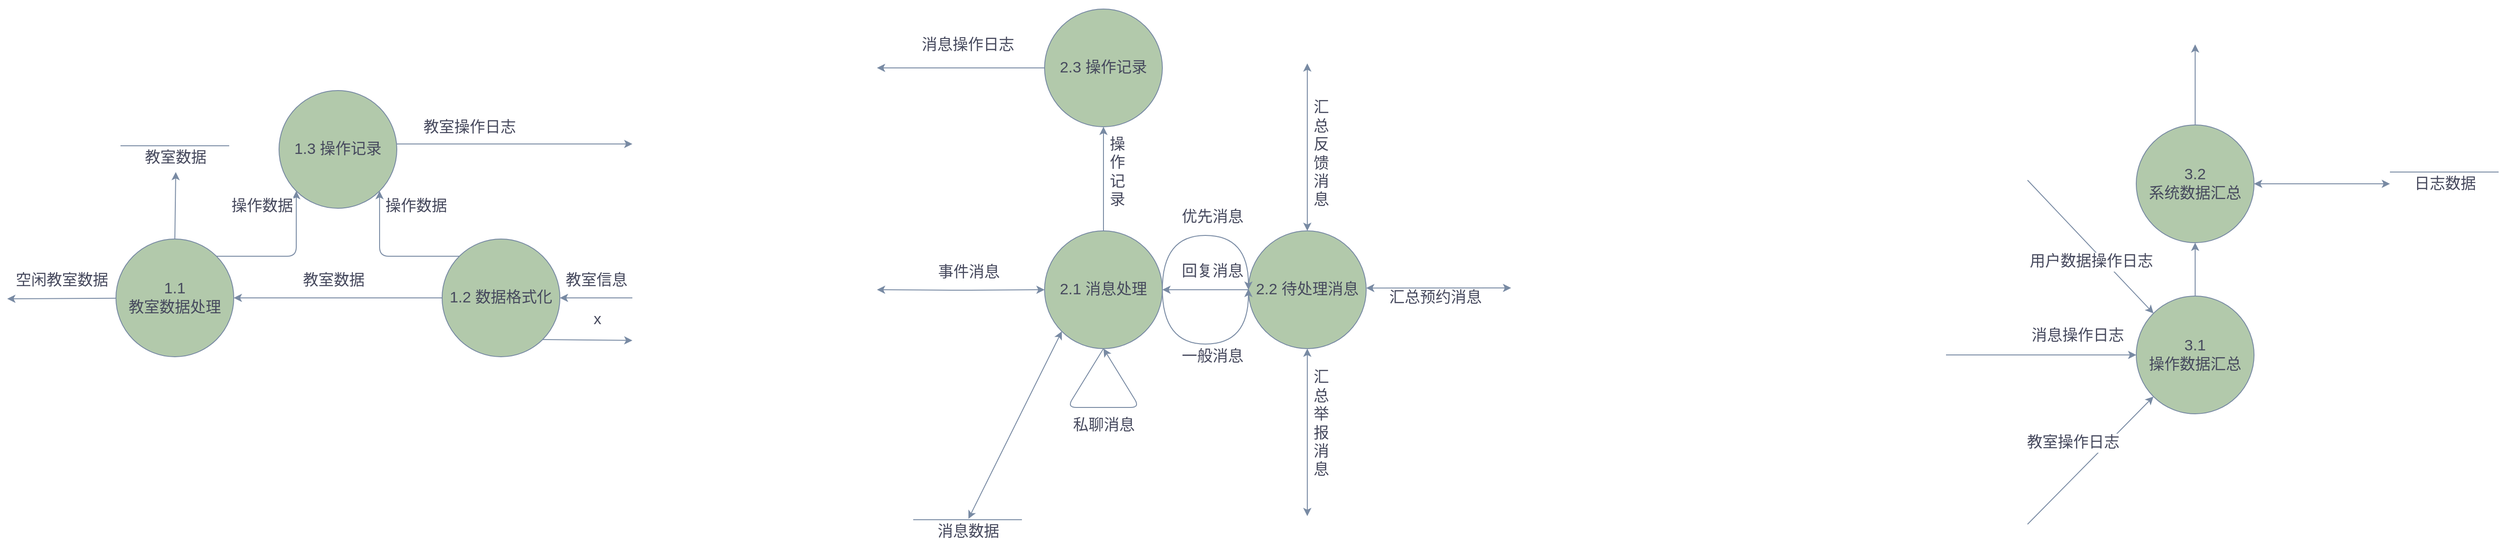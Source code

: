 <mxfile version="14.6.13" type="device"><diagram id="WDbfM3GLgV5W2_nEn5EO" name="第 1 页"><mxGraphModel dx="1580" dy="1087" grid="1" gridSize="10" guides="1" tooltips="1" connect="1" arrows="1" fold="1" page="1" pageScale="1" pageWidth="1654" pageHeight="1169" math="0" shadow="0"><root><mxCell id="0"/><mxCell id="1" parent="0"/><mxCell id="OBdQca6kWZTfmmDvr-2i-10" style="orthogonalLoop=1;jettySize=auto;html=1;fontSize=17;strokeColor=#788AA3;fontColor=#46495D;" parent="1" source="OBdQca6kWZTfmmDvr-2i-17" edge="1"><mxGeometry relative="1" as="geometry"><mxPoint x="260" y="470" as="sourcePoint"/><mxPoint x="60" y="520" as="targetPoint"/></mxGeometry></mxCell><mxCell id="OBdQca6kWZTfmmDvr-2i-14" style="orthogonalLoop=1;jettySize=auto;html=1;fontSize=17;jumpStyle=arc;jumpSize=11;startArrow=none;startFill=0;exitX=0.5;exitY=0;exitDx=0;exitDy=0;strokeColor=#788AA3;fontColor=#46495D;" parent="1" source="OBdQca6kWZTfmmDvr-2i-17" edge="1"><mxGeometry relative="1" as="geometry"><mxPoint x="-70" y="430" as="sourcePoint"/><mxPoint x="246" y="380" as="targetPoint"/></mxGeometry></mxCell><mxCell id="OBdQca6kWZTfmmDvr-2i-15" value="教室数据" style="line;strokeWidth=1;fillColor=none;align=left;verticalAlign=middle;spacingTop=-1;spacingLeft=-95;spacingRight=3;rotatable=0;labelPosition=right;points=[];portConstraint=eastwest;fontSize=17;spacingBottom=-23;strokeColor=#788AA3;fontColor=#46495D;" parent="1" vertex="1"><mxGeometry x="185" y="347" width="120" height="8" as="geometry"/></mxCell><mxCell id="OBdQca6kWZTfmmDvr-2i-16" style="orthogonalLoop=1;jettySize=auto;html=1;exitX=0.992;exitY=0.454;exitDx=0;exitDy=0;startArrow=none;startFill=0;jumpStyle=arc;jumpSize=10;edgeStyle=orthogonalEdgeStyle;strokeColor=#788AA3;fontColor=#46495D;exitPerimeter=0;" parent="1" source="OBdQca6kWZTfmmDvr-2i-25" edge="1"><mxGeometry relative="1" as="geometry"><mxPoint x="750" y="349" as="targetPoint"/></mxGeometry></mxCell><mxCell id="OBdQca6kWZTfmmDvr-2i-26" style="edgeStyle=orthogonalEdgeStyle;orthogonalLoop=1;jettySize=auto;html=1;entryX=0;entryY=1;entryDx=0;entryDy=0;strokeColor=#788AA3;fontColor=#46495D;exitX=1;exitY=0;exitDx=0;exitDy=0;" parent="1" source="OBdQca6kWZTfmmDvr-2i-17" target="OBdQca6kWZTfmmDvr-2i-25" edge="1"><mxGeometry relative="1" as="geometry"/></mxCell><mxCell id="OBdQca6kWZTfmmDvr-2i-17" value="1.1&lt;br&gt;教室数据处理" style="ellipse;whiteSpace=wrap;html=1;aspect=fixed;fontSize=17;fillColor=#B2C9AB;strokeColor=#788AA3;fontColor=#46495D;" parent="1" vertex="1"><mxGeometry x="180" y="454" width="130" height="130" as="geometry"/></mxCell><mxCell id="OBdQca6kWZTfmmDvr-2i-18" value="教室操作日志" style="edgeLabel;html=1;align=center;verticalAlign=middle;resizable=0;points=[];fontSize=17;rotation=0;fontColor=#46495D;" parent="1" vertex="1" connectable="0"><mxGeometry x="570.005" y="360.003" as="geometry"><mxPoint y="-29" as="offset"/></mxGeometry></mxCell><mxCell id="OBdQca6kWZTfmmDvr-2i-19" style="orthogonalLoop=1;jettySize=auto;html=1;entryX=1;entryY=0.5;entryDx=0;entryDy=0;fontSize=17;edgeStyle=elbowEdgeStyle;strokeColor=#788AA3;fontColor=#46495D;" parent="1" target="OBdQca6kWZTfmmDvr-2i-21" edge="1"><mxGeometry relative="1" as="geometry"><mxPoint x="750" y="519" as="sourcePoint"/><mxPoint x="370.0" y="520" as="targetPoint"/><Array as="points"><mxPoint x="690" y="500"/><mxPoint x="760" y="420"/></Array></mxGeometry></mxCell><mxCell id="OBdQca6kWZTfmmDvr-2i-20" value="教室信息" style="edgeLabel;html=1;align=center;verticalAlign=middle;resizable=0;points=[];fontSize=17;fontColor=#46495D;" parent="OBdQca6kWZTfmmDvr-2i-19" vertex="1" connectable="0"><mxGeometry x="0.084" y="-3" relative="1" as="geometry"><mxPoint x="3" y="-16" as="offset"/></mxGeometry></mxCell><mxCell id="OBdQca6kWZTfmmDvr-2i-22" style="edgeStyle=orthogonalEdgeStyle;orthogonalLoop=1;jettySize=auto;html=1;strokeColor=#788AA3;fontColor=#46495D;" parent="1" source="OBdQca6kWZTfmmDvr-2i-21" target="OBdQca6kWZTfmmDvr-2i-17" edge="1"><mxGeometry relative="1" as="geometry"/></mxCell><mxCell id="OBdQca6kWZTfmmDvr-2i-30" style="edgeStyle=orthogonalEdgeStyle;orthogonalLoop=1;jettySize=auto;html=1;entryX=1;entryY=1;entryDx=0;entryDy=0;strokeColor=#788AA3;fontColor=#46495D;exitX=0;exitY=0;exitDx=0;exitDy=0;" parent="1" source="OBdQca6kWZTfmmDvr-2i-21" target="OBdQca6kWZTfmmDvr-2i-25" edge="1"><mxGeometry relative="1" as="geometry"/></mxCell><mxCell id="OBdQca6kWZTfmmDvr-2i-33" style="orthogonalLoop=1;jettySize=auto;html=1;exitX=1;exitY=1;exitDx=0;exitDy=0;startArrow=none;startFill=0;strokeColor=#788AA3;fontColor=#46495D;" parent="1" source="OBdQca6kWZTfmmDvr-2i-21" edge="1"><mxGeometry relative="1" as="geometry"><mxPoint x="750" y="566" as="targetPoint"/></mxGeometry></mxCell><mxCell id="OBdQca6kWZTfmmDvr-2i-21" value="1.2 数据格式化" style="ellipse;whiteSpace=wrap;html=1;aspect=fixed;fontSize=17;fillColor=#B2C9AB;strokeColor=#788AA3;fontColor=#46495D;" parent="1" vertex="1"><mxGeometry x="540" y="454" width="130" height="130" as="geometry"/></mxCell><mxCell id="OBdQca6kWZTfmmDvr-2i-24" value="教室数据" style="edgeLabel;html=1;align=center;verticalAlign=middle;resizable=0;points=[];fontSize=17;rotation=0;fontColor=#46495D;" parent="1" vertex="1" connectable="0"><mxGeometry x="420.005" y="500.003" as="geometry"/></mxCell><mxCell id="OBdQca6kWZTfmmDvr-2i-25" value="1.3 操作记录" style="ellipse;whiteSpace=wrap;html=1;aspect=fixed;fontSize=17;fillColor=#B2C9AB;strokeColor=#788AA3;fontColor=#46495D;" parent="1" vertex="1"><mxGeometry x="360" y="290" width="130" height="130" as="geometry"/></mxCell><mxCell id="OBdQca6kWZTfmmDvr-2i-29" value="操作数据" style="edgeLabel;html=1;align=center;verticalAlign=middle;resizable=0;points=[];fontSize=17;rotation=0;fontColor=#46495D;" parent="1" vertex="1" connectable="0"><mxGeometry x="500.005" y="190.003" as="geometry"><mxPoint x="-159" y="228" as="offset"/></mxGeometry></mxCell><mxCell id="OBdQca6kWZTfmmDvr-2i-31" value="操作数据" style="edgeLabel;html=1;align=center;verticalAlign=middle;resizable=0;points=[];fontSize=17;rotation=0;fontColor=#46495D;" parent="1" vertex="1" connectable="0"><mxGeometry x="670.005" y="190.003" as="geometry"><mxPoint x="-159" y="228" as="offset"/></mxGeometry></mxCell><mxCell id="OBdQca6kWZTfmmDvr-2i-34" value="x" style="edgeLabel;html=1;align=center;verticalAlign=middle;resizable=0;points=[];fontSize=17;rotation=0;fontColor=#46495D;" parent="1" vertex="1" connectable="0"><mxGeometry x="870.005" y="315.003" as="geometry"><mxPoint x="-159" y="228" as="offset"/></mxGeometry></mxCell><mxCell id="OBdQca6kWZTfmmDvr-2i-35" value="空闲教室数据" style="edgeLabel;html=1;align=center;verticalAlign=middle;resizable=0;points=[];fontSize=17;rotation=0;fontColor=#46495D;" parent="1" vertex="1" connectable="0"><mxGeometry x="120.005" y="500.003" as="geometry"/></mxCell><mxCell id="OBdQca6kWZTfmmDvr-2i-36" style="edgeStyle=orthogonalEdgeStyle;orthogonalLoop=1;jettySize=auto;html=1;exitX=0.5;exitY=1;exitDx=0;exitDy=0;fontSize=17;startArrow=classic;startFill=1;strokeColor=#788AA3;fontColor=#46495D;" parent="1" source="OBdQca6kWZTfmmDvr-2i-51" edge="1"><mxGeometry relative="1" as="geometry"><mxPoint x="1560" y="735" as="sourcePoint"/><mxPoint x="1495" y="760" as="targetPoint"/></mxGeometry></mxCell><mxCell id="OBdQca6kWZTfmmDvr-2i-37" value="汇&lt;br&gt;总&lt;br&gt;举&lt;br&gt;报&lt;br&gt;消&lt;br&gt;息" style="edgeLabel;html=1;align=center;verticalAlign=middle;resizable=0;points=[];fontSize=17;fontColor=#46495D;" parent="OBdQca6kWZTfmmDvr-2i-36" vertex="1" connectable="0"><mxGeometry x="-0.386" y="-1" relative="1" as="geometry"><mxPoint x="16" y="26" as="offset"/></mxGeometry></mxCell><mxCell id="OBdQca6kWZTfmmDvr-2i-67" style="edgeStyle=none;orthogonalLoop=1;jettySize=auto;html=1;entryX=0.5;entryY=1;entryDx=0;entryDy=0;startArrow=none;startFill=0;strokeColor=#788AA3;fontColor=#46495D;" parent="1" source="OBdQca6kWZTfmmDvr-2i-41" target="OBdQca6kWZTfmmDvr-2i-66" edge="1"><mxGeometry relative="1" as="geometry"/></mxCell><mxCell id="OBdQca6kWZTfmmDvr-2i-41" value="2.1 消息处理" style="ellipse;whiteSpace=wrap;html=1;aspect=fixed;fontSize=17;fillColor=#B2C9AB;strokeColor=#788AA3;fontColor=#46495D;" parent="1" vertex="1"><mxGeometry x="1205" y="445" width="130" height="130" as="geometry"/></mxCell><mxCell id="OBdQca6kWZTfmmDvr-2i-42" style="edgeStyle=orthogonalEdgeStyle;orthogonalLoop=1;jettySize=auto;html=1;entryX=0;entryY=0.5;entryDx=0;entryDy=0;fontSize=17;startArrow=classic;startFill=1;strokeColor=#788AA3;fontColor=#46495D;" parent="1" target="OBdQca6kWZTfmmDvr-2i-41" edge="1"><mxGeometry relative="1" as="geometry"><mxPoint x="1020" y="510" as="sourcePoint"/><mxPoint x="1159.038" y="464.038" as="targetPoint"/></mxGeometry></mxCell><mxCell id="OBdQca6kWZTfmmDvr-2i-43" value="事件消息" style="edgeLabel;html=1;align=center;verticalAlign=middle;resizable=0;points=[];fontSize=17;fontColor=#46495D;" parent="OBdQca6kWZTfmmDvr-2i-42" vertex="1" connectable="0"><mxGeometry x="-0.2" y="4" relative="1" as="geometry"><mxPoint x="27" y="-16" as="offset"/></mxGeometry></mxCell><mxCell id="OBdQca6kWZTfmmDvr-2i-44" style="orthogonalLoop=1;jettySize=auto;html=1;fontSize=17;startArrow=classic;startFill=1;elbow=vertical;exitX=0.5;exitY=0;exitDx=0;exitDy=0;strokeColor=#788AA3;fontColor=#46495D;" parent="1" source="OBdQca6kWZTfmmDvr-2i-51" edge="1"><mxGeometry relative="1" as="geometry"><mxPoint x="1670" y="265" as="sourcePoint"/><mxPoint x="1495" y="260" as="targetPoint"/></mxGeometry></mxCell><mxCell id="OBdQca6kWZTfmmDvr-2i-45" value="汇&lt;br&gt;总&lt;br&gt;反&lt;br&gt;馈&lt;br&gt;消&lt;br&gt;息" style="edgeLabel;html=1;align=center;verticalAlign=middle;resizable=0;points=[];fontSize=17;fontColor=#46495D;" parent="OBdQca6kWZTfmmDvr-2i-44" vertex="1" connectable="0"><mxGeometry x="-0.017" y="-1" relative="1" as="geometry"><mxPoint x="14" y="6" as="offset"/></mxGeometry></mxCell><mxCell id="OBdQca6kWZTfmmDvr-2i-46" style="orthogonalLoop=1;jettySize=auto;html=1;entryX=0.508;entryY=0.375;entryDx=0;entryDy=0;entryPerimeter=0;fontSize=17;jumpStyle=arc;jumpSize=11;startArrow=classic;startFill=1;exitX=0;exitY=1;exitDx=0;exitDy=0;strokeColor=#788AA3;fontColor=#46495D;" parent="1" source="OBdQca6kWZTfmmDvr-2i-41" target="OBdQca6kWZTfmmDvr-2i-47" edge="1"><mxGeometry relative="1" as="geometry"><mxPoint x="1709.038" y="43.002" as="sourcePoint"/></mxGeometry></mxCell><mxCell id="OBdQca6kWZTfmmDvr-2i-47" value="消息数据" style="line;strokeWidth=1;fillColor=none;align=left;verticalAlign=middle;spacingTop=-1;spacingLeft=-95;spacingRight=3;rotatable=0;labelPosition=right;points=[];portConstraint=eastwest;fontSize=17;spacingBottom=-23;strokeColor=#788AA3;fontColor=#46495D;" parent="1" vertex="1"><mxGeometry x="1060" y="760" width="120" height="8" as="geometry"/></mxCell><mxCell id="9fQ9c-6hkWHslwVlitSj-8" style="edgeStyle=orthogonalEdgeStyle;curved=1;sketch=0;orthogonalLoop=1;jettySize=auto;html=1;entryX=1;entryY=0.5;entryDx=0;entryDy=0;fontColor=#46495D;startArrow=none;startFill=0;strokeColor=#788AA3;fillColor=#B2C9AB;" parent="1" source="OBdQca6kWZTfmmDvr-2i-51" target="OBdQca6kWZTfmmDvr-2i-41" edge="1"><mxGeometry relative="1" as="geometry"/></mxCell><mxCell id="OBdQca6kWZTfmmDvr-2i-51" value="2.2 待处理消息" style="ellipse;whiteSpace=wrap;html=1;aspect=fixed;fontSize=17;fillColor=#B2C9AB;strokeColor=#788AA3;fontColor=#46495D;" parent="1" vertex="1"><mxGeometry x="1430" y="445" width="130" height="130" as="geometry"/></mxCell><mxCell id="OBdQca6kWZTfmmDvr-2i-62" style="orthogonalLoop=1;jettySize=auto;html=1;fontSize=17;startArrow=classic;startFill=1;elbow=vertical;exitX=1;exitY=0.5;exitDx=0;exitDy=0;strokeColor=#788AA3;fontColor=#46495D;" parent="1" edge="1"><mxGeometry relative="1" as="geometry"><mxPoint x="1560.0" y="508.09" as="sourcePoint"/><mxPoint x="1720" y="508" as="targetPoint"/></mxGeometry></mxCell><mxCell id="OBdQca6kWZTfmmDvr-2i-63" value="汇总预约消息" style="edgeLabel;html=1;align=center;verticalAlign=middle;resizable=0;points=[];fontSize=17;fontColor=#46495D;" parent="OBdQca6kWZTfmmDvr-2i-62" vertex="1" connectable="0"><mxGeometry x="-0.017" y="-1" relative="1" as="geometry"><mxPoint x="-3" y="10" as="offset"/></mxGeometry></mxCell><mxCell id="OBdQca6kWZTfmmDvr-2i-64" style="orthogonalLoop=1;jettySize=auto;html=1;exitX=0;exitY=0.5;exitDx=0;exitDy=0;startArrow=none;startFill=0;jumpStyle=arc;jumpSize=10;edgeStyle=orthogonalEdgeStyle;strokeColor=#788AA3;fontColor=#46495D;" parent="1" source="OBdQca6kWZTfmmDvr-2i-66" edge="1"><mxGeometry relative="1" as="geometry"><mxPoint x="1020" y="265" as="targetPoint"/></mxGeometry></mxCell><mxCell id="OBdQca6kWZTfmmDvr-2i-65" value="消息操作日志" style="edgeLabel;html=1;align=center;verticalAlign=middle;resizable=0;points=[];fontSize=17;rotation=0;fontColor=#46495D;" parent="1" vertex="1" connectable="0"><mxGeometry x="1120.005" y="240.003" as="geometry"/></mxCell><mxCell id="OBdQca6kWZTfmmDvr-2i-66" value="2.3 操作记录" style="ellipse;whiteSpace=wrap;html=1;aspect=fixed;fontSize=17;fillColor=#B2C9AB;strokeColor=#788AA3;fontColor=#46495D;" parent="1" vertex="1"><mxGeometry x="1205" y="200" width="130" height="130" as="geometry"/></mxCell><mxCell id="OBdQca6kWZTfmmDvr-2i-69" value="操&lt;br&gt;作&lt;br&gt;记&lt;br&gt;录" style="edgeLabel;html=1;align=center;verticalAlign=middle;resizable=0;points=[];fontSize=17;rotation=0;fontColor=#46495D;" parent="1" vertex="1" connectable="0"><mxGeometry x="1285.005" y="380.003" as="geometry"/></mxCell><mxCell id="OBdQca6kWZTfmmDvr-2i-70" style="edgeStyle=none;orthogonalLoop=1;jettySize=auto;html=1;entryX=0;entryY=0.5;entryDx=0;entryDy=0;startArrow=none;startFill=0;strokeColor=#788AA3;fontColor=#46495D;" parent="1" source="OBdQca6kWZTfmmDvr-2i-66" target="OBdQca6kWZTfmmDvr-2i-66" edge="1"><mxGeometry relative="1" as="geometry"/></mxCell><mxCell id="OBdQca6kWZTfmmDvr-2i-75" value="" style="endArrow=classic;html=1;strokeColor=#788AA3;fontColor=#46495D;entryX=0.5;entryY=1;entryDx=0;entryDy=0;" parent="1" target="OBdQca6kWZTfmmDvr-2i-41" edge="1"><mxGeometry width="50" height="50" relative="1" as="geometry"><mxPoint x="1270" y="575" as="sourcePoint"/><mxPoint x="1335" y="510" as="targetPoint"/><Array as="points"><mxPoint x="1230" y="640"/><mxPoint x="1310" y="640"/></Array></mxGeometry></mxCell><mxCell id="OBdQca6kWZTfmmDvr-2i-76" value="私聊消息" style="edgeLabel;html=1;align=center;verticalAlign=middle;resizable=0;points=[];fontSize=17;fontColor=#46495D;" parent="1" vertex="1" connectable="0"><mxGeometry x="1269.996" y="660" as="geometry"/></mxCell><mxCell id="OBdQca6kWZTfmmDvr-2i-82" style="edgeStyle=none;rounded=0;orthogonalLoop=1;jettySize=auto;html=1;startArrow=none;startFill=0;entryX=0;entryY=0.5;entryDx=0;entryDy=0;strokeColor=#788AA3;fontColor=#46495D;" parent="1" target="OBdQca6kWZTfmmDvr-2i-91" edge="1"><mxGeometry relative="1" as="geometry"><mxPoint x="2200" y="582" as="sourcePoint"/></mxGeometry></mxCell><mxCell id="OBdQca6kWZTfmmDvr-2i-83" style="edgeStyle=none;rounded=0;orthogonalLoop=1;jettySize=auto;html=1;entryX=0;entryY=0;entryDx=0;entryDy=0;startArrow=none;startFill=0;strokeColor=#788AA3;fontColor=#46495D;" parent="1" target="OBdQca6kWZTfmmDvr-2i-91" edge="1"><mxGeometry relative="1" as="geometry"><mxPoint x="2290" y="389" as="sourcePoint"/></mxGeometry></mxCell><mxCell id="OBdQca6kWZTfmmDvr-2i-84" style="rounded=0;orthogonalLoop=1;jettySize=auto;html=1;startArrow=none;startFill=0;jumpStyle=arc;jumpSize=10;strokeColor=#788AA3;fontColor=#46495D;entryX=0;entryY=1;entryDx=0;entryDy=0;" parent="1" target="OBdQca6kWZTfmmDvr-2i-91" edge="1"><mxGeometry relative="1" as="geometry"><mxPoint x="2290" y="769" as="sourcePoint"/><mxPoint x="2430" y="618" as="targetPoint"/></mxGeometry></mxCell><mxCell id="OBdQca6kWZTfmmDvr-2i-86" value="日志数据" style="line;strokeWidth=1;fillColor=none;align=left;verticalAlign=middle;spacingTop=-1;spacingLeft=-95;spacingRight=3;rotatable=0;labelPosition=right;points=[];portConstraint=eastwest;fontSize=17;spacingBottom=-23;strokeColor=#788AA3;fontColor=#46495D;" parent="1" vertex="1"><mxGeometry x="2690" y="376" width="120" height="8" as="geometry"/></mxCell><mxCell id="OBdQca6kWZTfmmDvr-2i-87" style="rounded=0;jumpStyle=arc;jumpSize=11;orthogonalLoop=1;jettySize=auto;html=1;fontSize=17;startArrow=classic;startFill=1;strokeColor=#788AA3;fontColor=#46495D;exitX=1;exitY=0.5;exitDx=0;exitDy=0;" parent="1" source="OBdQca6kWZTfmmDvr-2i-92" edge="1"><mxGeometry relative="1" as="geometry"><mxPoint x="2690" y="393" as="targetPoint"/><mxPoint x="2559.996" y="381.381" as="sourcePoint"/></mxGeometry></mxCell><mxCell id="OBdQca6kWZTfmmDvr-2i-88" value="消息操作日志" style="edgeLabel;html=1;align=center;verticalAlign=middle;resizable=0;points=[];fontSize=17;rotation=0;fontColor=#46495D;" parent="1" vertex="1" connectable="0"><mxGeometry x="2030.005" y="519.003" as="geometry"><mxPoint x="314.496" y="42.241" as="offset"/></mxGeometry></mxCell><mxCell id="OBdQca6kWZTfmmDvr-2i-89" value="用户数据操作日志" style="edgeLabel;html=1;align=center;verticalAlign=middle;resizable=0;points=[];fontSize=17;rotation=0;fontColor=#46495D;" parent="1" vertex="1" connectable="0"><mxGeometry x="2360.005" y="479.003" as="geometry"/></mxCell><mxCell id="OBdQca6kWZTfmmDvr-2i-90" value="教室操作日志" style="edgeLabel;html=1;align=center;verticalAlign=middle;resizable=0;points=[];fontSize=17;rotation=0;fontColor=#46495D;" parent="1" vertex="1" connectable="0"><mxGeometry x="2340.005" y="679.003" as="geometry"/></mxCell><mxCell id="OBdQca6kWZTfmmDvr-2i-93" style="edgeStyle=orthogonalEdgeStyle;rounded=1;sketch=0;orthogonalLoop=1;jettySize=auto;html=1;fontColor=#46495D;strokeColor=#788AA3;fillColor=#B2C9AB;" parent="1" source="OBdQca6kWZTfmmDvr-2i-91" target="OBdQca6kWZTfmmDvr-2i-92" edge="1"><mxGeometry relative="1" as="geometry"/></mxCell><mxCell id="OBdQca6kWZTfmmDvr-2i-91" value="3.1&lt;br&gt;操作数据汇总" style="ellipse;whiteSpace=wrap;html=1;aspect=fixed;fontSize=17;fillColor=#B2C9AB;strokeColor=#788AA3;fontColor=#46495D;" parent="1" vertex="1"><mxGeometry x="2410" y="517" width="130" height="130" as="geometry"/></mxCell><mxCell id="OBdQca6kWZTfmmDvr-2i-94" style="edgeStyle=orthogonalEdgeStyle;rounded=1;sketch=0;orthogonalLoop=1;jettySize=auto;html=1;fontColor=#46495D;strokeColor=#788AA3;fillColor=#B2C9AB;" parent="1" source="OBdQca6kWZTfmmDvr-2i-92" edge="1"><mxGeometry relative="1" as="geometry"><mxPoint x="2475" y="239" as="targetPoint"/></mxGeometry></mxCell><mxCell id="OBdQca6kWZTfmmDvr-2i-92" value="3.2&lt;br&gt;系统数据汇总" style="ellipse;whiteSpace=wrap;html=1;aspect=fixed;fontSize=17;fillColor=#B2C9AB;strokeColor=#788AA3;fontColor=#46495D;" parent="1" vertex="1"><mxGeometry x="2410" y="328" width="130" height="130" as="geometry"/></mxCell><mxCell id="9fQ9c-6hkWHslwVlitSj-6" style="edgeStyle=orthogonalEdgeStyle;sketch=0;orthogonalLoop=1;jettySize=auto;html=1;entryX=0;entryY=0.5;entryDx=0;entryDy=0;fontColor=#46495D;startArrow=none;startFill=0;strokeColor=#788AA3;fillColor=#B2C9AB;curved=1;exitX=1;exitY=0.5;exitDx=0;exitDy=0;" parent="1" source="OBdQca6kWZTfmmDvr-2i-41" target="OBdQca6kWZTfmmDvr-2i-51" edge="1"><mxGeometry relative="1" as="geometry"><Array as="points"><mxPoint x="1335" y="450"/><mxPoint x="1430" y="450"/></Array></mxGeometry></mxCell><mxCell id="9fQ9c-6hkWHslwVlitSj-7" style="edgeStyle=orthogonalEdgeStyle;sketch=0;orthogonalLoop=1;jettySize=auto;html=1;entryX=0;entryY=0.5;entryDx=0;entryDy=0;fontColor=#46495D;startArrow=none;startFill=0;strokeColor=#788AA3;fillColor=#B2C9AB;curved=1;exitX=1;exitY=0.5;exitDx=0;exitDy=0;" parent="1" edge="1"><mxGeometry relative="1" as="geometry"><mxPoint x="1335" y="509" as="sourcePoint"/><mxPoint x="1430" y="509" as="targetPoint"/><Array as="points"><mxPoint x="1335" y="570"/><mxPoint x="1430" y="570"/></Array></mxGeometry></mxCell><mxCell id="9fQ9c-6hkWHslwVlitSj-10" value="优先消息" style="edgeLabel;html=1;align=center;verticalAlign=middle;resizable=0;points=[];fontSize=17;fontColor=#46495D;" parent="1" vertex="1" connectable="0"><mxGeometry x="1389.996" y="430" as="geometry"/></mxCell><mxCell id="9fQ9c-6hkWHslwVlitSj-11" value="一般消息" style="edgeLabel;html=1;align=center;verticalAlign=middle;resizable=0;points=[];fontSize=17;fontColor=#46495D;" parent="1" vertex="1" connectable="0"><mxGeometry x="1389.996" y="584" as="geometry"/></mxCell><mxCell id="9fQ9c-6hkWHslwVlitSj-13" value="回复消息" style="edgeLabel;html=1;align=center;verticalAlign=middle;resizable=0;points=[];fontSize=17;fontColor=#46495D;" parent="1" vertex="1" connectable="0"><mxGeometry x="1389.996" y="490" as="geometry"/></mxCell></root></mxGraphModel></diagram></mxfile>